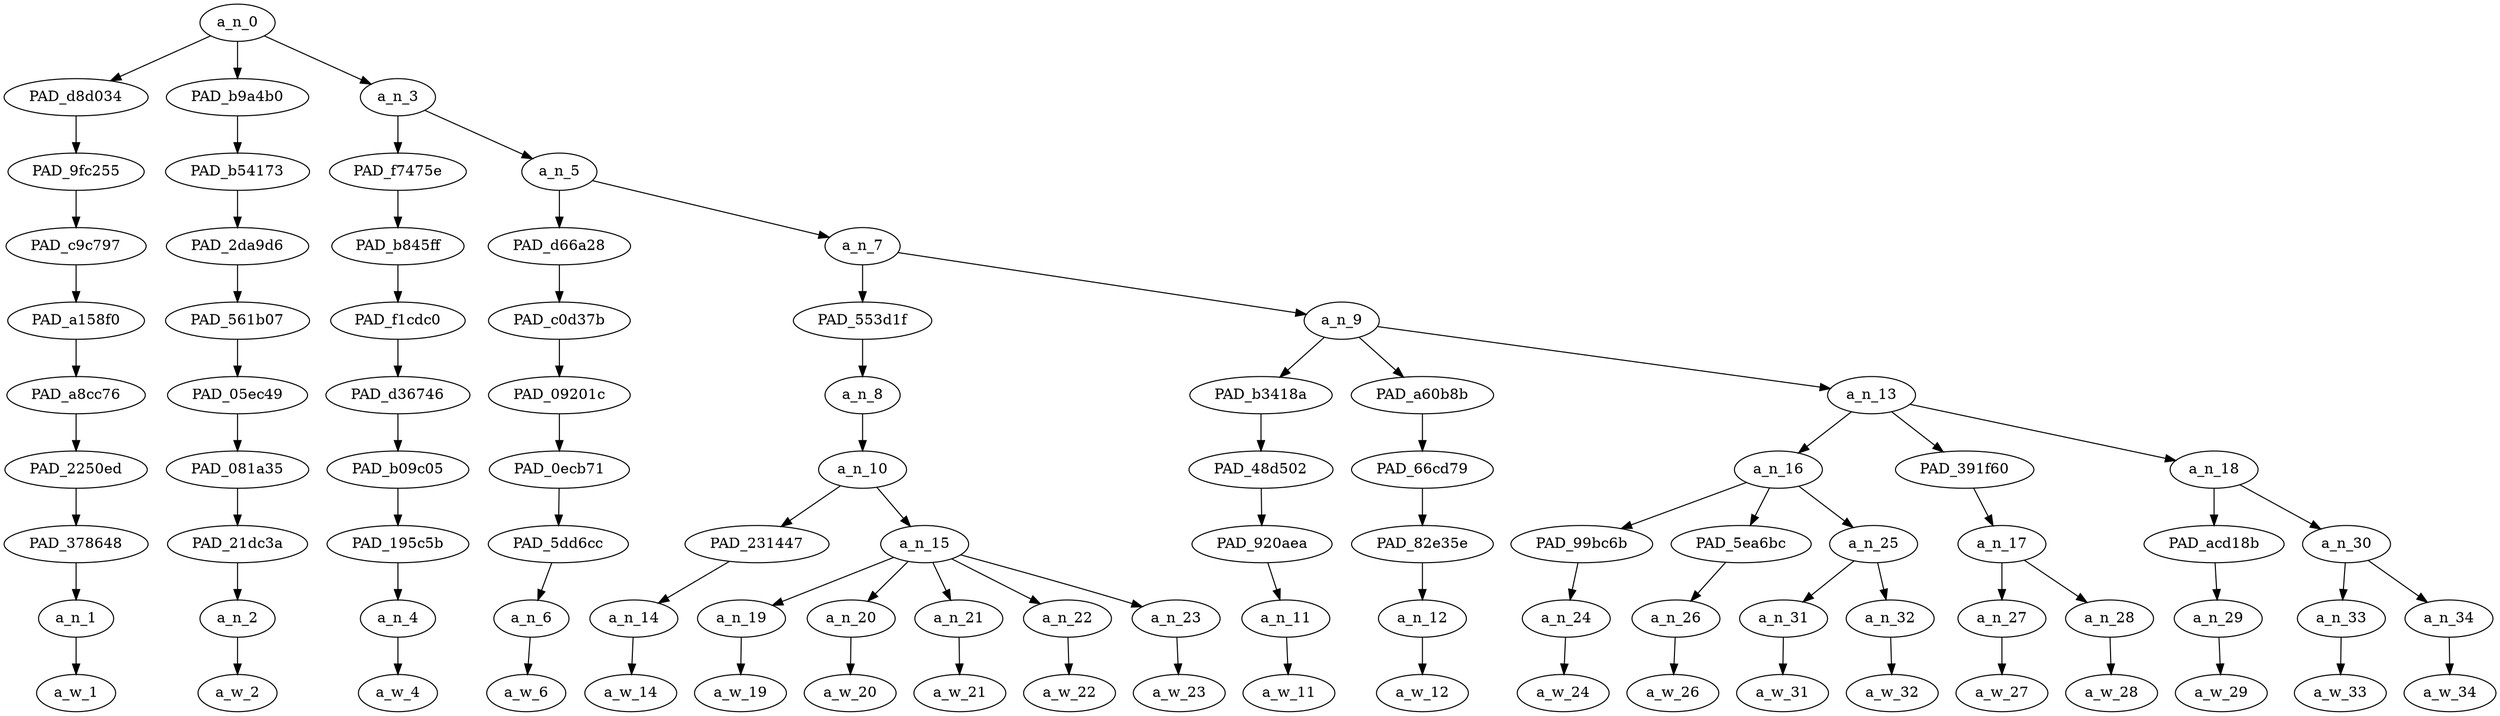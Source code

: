 strict digraph "" {
	a_n_0	[div_dir=1,
		index=0,
		level=9,
		pos="1.6631944444444444,9!",
		text_span="[0, 1, 2, 3, 4, 5, 6, 7, 8, 9, 10, 11, 12, 13, 14, 15, 16, 17, 18, 19, 20]",
		value=1.00000000];
	PAD_d8d034	[div_dir=1,
		index=0,
		level=8,
		pos="0.0,8!",
		text_span="[0]",
		value=0.03382344];
	a_n_0 -> PAD_d8d034;
	PAD_b9a4b0	[div_dir=-1,
		index=1,
		level=8,
		pos="1.0,8!",
		text_span="[1]",
		value=0.02035536];
	a_n_0 -> PAD_b9a4b0;
	a_n_3	[div_dir=1,
		index=2,
		level=8,
		pos="3.989583333333333,8!",
		text_span="[2, 3, 4, 5, 6, 7, 8, 9, 10, 11, 12, 13, 14, 15, 16, 17, 18, 19, 20]",
		value=0.94512618];
	a_n_0 -> a_n_3;
	PAD_9fc255	[div_dir=1,
		index=0,
		level=7,
		pos="0.0,7!",
		text_span="[0]",
		value=0.03382344];
	PAD_d8d034 -> PAD_9fc255;
	PAD_c9c797	[div_dir=1,
		index=0,
		level=6,
		pos="0.0,6!",
		text_span="[0]",
		value=0.03382344];
	PAD_9fc255 -> PAD_c9c797;
	PAD_a158f0	[div_dir=1,
		index=0,
		level=5,
		pos="0.0,5!",
		text_span="[0]",
		value=0.03382344];
	PAD_c9c797 -> PAD_a158f0;
	PAD_a8cc76	[div_dir=1,
		index=0,
		level=4,
		pos="0.0,4!",
		text_span="[0]",
		value=0.03382344];
	PAD_a158f0 -> PAD_a8cc76;
	PAD_2250ed	[div_dir=1,
		index=0,
		level=3,
		pos="0.0,3!",
		text_span="[0]",
		value=0.03382344];
	PAD_a8cc76 -> PAD_2250ed;
	PAD_378648	[div_dir=1,
		index=0,
		level=2,
		pos="0.0,2!",
		text_span="[0]",
		value=0.03382344];
	PAD_2250ed -> PAD_378648;
	a_n_1	[div_dir=1,
		index=0,
		level=1,
		pos="0.0,1!",
		text_span="[0]",
		value=0.03382344];
	PAD_378648 -> a_n_1;
	a_w_1	[div_dir=0,
		index=0,
		level=0,
		pos="0,0!",
		text_span="[0]",
		value=so];
	a_n_1 -> a_w_1;
	PAD_b54173	[div_dir=-1,
		index=1,
		level=7,
		pos="1.0,7!",
		text_span="[1]",
		value=0.02035536];
	PAD_b9a4b0 -> PAD_b54173;
	PAD_2da9d6	[div_dir=-1,
		index=1,
		level=6,
		pos="1.0,6!",
		text_span="[1]",
		value=0.02035536];
	PAD_b54173 -> PAD_2da9d6;
	PAD_561b07	[div_dir=-1,
		index=1,
		level=5,
		pos="1.0,5!",
		text_span="[1]",
		value=0.02035536];
	PAD_2da9d6 -> PAD_561b07;
	PAD_05ec49	[div_dir=-1,
		index=1,
		level=4,
		pos="1.0,4!",
		text_span="[1]",
		value=0.02035536];
	PAD_561b07 -> PAD_05ec49;
	PAD_081a35	[div_dir=-1,
		index=1,
		level=3,
		pos="1.0,3!",
		text_span="[1]",
		value=0.02035536];
	PAD_05ec49 -> PAD_081a35;
	PAD_21dc3a	[div_dir=-1,
		index=1,
		level=2,
		pos="1.0,2!",
		text_span="[1]",
		value=0.02035536];
	PAD_081a35 -> PAD_21dc3a;
	a_n_2	[div_dir=-1,
		index=1,
		level=1,
		pos="1.0,1!",
		text_span="[1]",
		value=0.02035536];
	PAD_21dc3a -> a_n_2;
	a_w_2	[div_dir=0,
		index=1,
		level=0,
		pos="1,0!",
		text_span="[1]",
		value=it];
	a_n_2 -> a_w_2;
	PAD_f7475e	[div_dir=-1,
		index=2,
		level=7,
		pos="2.0,7!",
		text_span="[2]",
		value=0.02418750];
	a_n_3 -> PAD_f7475e;
	a_n_5	[div_dir=1,
		index=3,
		level=7,
		pos="5.979166666666666,7!",
		text_span="[3, 4, 5, 6, 7, 8, 9, 10, 11, 12, 13, 14, 15, 16, 17, 18, 19, 20]",
		value=0.92026842];
	a_n_3 -> a_n_5;
	PAD_b845ff	[div_dir=-1,
		index=2,
		level=6,
		pos="2.0,6!",
		text_span="[2]",
		value=0.02418750];
	PAD_f7475e -> PAD_b845ff;
	PAD_f1cdc0	[div_dir=-1,
		index=2,
		level=5,
		pos="2.0,5!",
		text_span="[2]",
		value=0.02418750];
	PAD_b845ff -> PAD_f1cdc0;
	PAD_d36746	[div_dir=-1,
		index=2,
		level=4,
		pos="2.0,4!",
		text_span="[2]",
		value=0.02418750];
	PAD_f1cdc0 -> PAD_d36746;
	PAD_b09c05	[div_dir=-1,
		index=2,
		level=3,
		pos="2.0,3!",
		text_span="[2]",
		value=0.02418750];
	PAD_d36746 -> PAD_b09c05;
	PAD_195c5b	[div_dir=-1,
		index=2,
		level=2,
		pos="2.0,2!",
		text_span="[2]",
		value=0.02418750];
	PAD_b09c05 -> PAD_195c5b;
	a_n_4	[div_dir=-1,
		index=2,
		level=1,
		pos="2.0,1!",
		text_span="[2]",
		value=0.02418750];
	PAD_195c5b -> a_n_4;
	a_w_4	[div_dir=0,
		index=2,
		level=0,
		pos="2,0!",
		text_span="[2]",
		value=appears];
	a_n_4 -> a_w_4;
	PAD_d66a28	[div_dir=1,
		index=3,
		level=6,
		pos="3.0,6!",
		text_span="[3]",
		value=0.02146873];
	a_n_5 -> PAD_d66a28;
	a_n_7	[div_dir=1,
		index=4,
		level=6,
		pos="8.958333333333332,6!",
		text_span="[4, 5, 6, 7, 8, 9, 10, 11, 12, 13, 14, 15, 16, 17, 18, 19, 20]",
		value=0.89810410];
	a_n_5 -> a_n_7;
	PAD_c0d37b	[div_dir=1,
		index=3,
		level=5,
		pos="3.0,5!",
		text_span="[3]",
		value=0.02146873];
	PAD_d66a28 -> PAD_c0d37b;
	PAD_09201c	[div_dir=1,
		index=3,
		level=4,
		pos="3.0,4!",
		text_span="[3]",
		value=0.02146873];
	PAD_c0d37b -> PAD_09201c;
	PAD_0ecb71	[div_dir=1,
		index=3,
		level=3,
		pos="3.0,3!",
		text_span="[3]",
		value=0.02146873];
	PAD_09201c -> PAD_0ecb71;
	PAD_5dd6cc	[div_dir=1,
		index=3,
		level=2,
		pos="3.0,2!",
		text_span="[3]",
		value=0.02146873];
	PAD_0ecb71 -> PAD_5dd6cc;
	a_n_6	[div_dir=1,
		index=3,
		level=1,
		pos="3.0,1!",
		text_span="[3]",
		value=0.02146873];
	PAD_5dd6cc -> a_n_6;
	a_w_6	[div_dir=0,
		index=3,
		level=0,
		pos="3,0!",
		text_span="[3]",
		value=that];
	a_n_6 -> a_w_6;
	PAD_553d1f	[div_dir=1,
		index=4,
		level=5,
		pos="5.5,5!",
		text_span="[4, 5, 6, 7, 8, 9]",
		value=0.21945023];
	a_n_7 -> PAD_553d1f;
	a_n_9	[div_dir=1,
		index=5,
		level=5,
		pos="12.416666666666666,5!",
		text_span="[10, 11, 12, 13, 14, 15, 16, 17, 18, 19, 20]",
		value=0.67796176];
	a_n_7 -> a_n_9;
	a_n_8	[div_dir=1,
		index=4,
		level=4,
		pos="5.5,4!",
		text_span="[4, 5, 6, 7, 8, 9]",
		value=0.21945023];
	PAD_553d1f -> a_n_8;
	a_n_10	[div_dir=1,
		index=4,
		level=3,
		pos="5.5,3!",
		text_span="[4, 5, 6, 7, 8, 9]",
		value=0.21926791];
	a_n_8 -> a_n_10;
	PAD_231447	[div_dir=-1,
		index=4,
		level=2,
		pos="4.0,2!",
		text_span="[4]",
		value=0.02154528];
	a_n_10 -> PAD_231447;
	a_n_15	[div_dir=1,
		index=5,
		level=2,
		pos="7.0,2!",
		text_span="[5, 6, 7, 8, 9]",
		value=0.19754031];
	a_n_10 -> a_n_15;
	a_n_14	[div_dir=-1,
		index=4,
		level=1,
		pos="4.0,1!",
		text_span="[4]",
		value=0.02154528];
	PAD_231447 -> a_n_14;
	a_w_14	[div_dir=0,
		index=4,
		level=0,
		pos="4,0!",
		text_span="[4]",
		value=being];
	a_n_14 -> a_w_14;
	a_n_19	[div_dir=1,
		index=5,
		level=1,
		pos="5.0,1!",
		text_span="[5]",
		value=0.02191727];
	a_n_15 -> a_n_19;
	a_n_20	[div_dir=1,
		index=6,
		level=1,
		pos="6.0,1!",
		text_span="[6]",
		value=0.03300907];
	a_n_15 -> a_n_20;
	a_n_21	[div_dir=1,
		index=7,
		level=1,
		pos="7.0,1!",
		text_span="[7]",
		value=0.03900400];
	a_n_15 -> a_n_21;
	a_n_22	[div_dir=1,
		index=8,
		level=1,
		pos="8.0,1!",
		text_span="[8]",
		value=0.06533805];
	a_n_15 -> a_n_22;
	a_n_23	[div_dir=1,
		index=9,
		level=1,
		pos="9.0,1!",
		text_span="[9]",
		value=0.03802034];
	a_n_15 -> a_n_23;
	a_w_19	[div_dir=0,
		index=5,
		level=0,
		pos="5,0!",
		text_span="[5]",
		value=the];
	a_n_19 -> a_w_19;
	a_w_20	[div_dir=0,
		index=6,
		level=0,
		pos="6,0!",
		text_span="[6]",
		value=younger];
	a_n_20 -> a_w_20;
	a_w_21	[div_dir=0,
		index=7,
		level=0,
		pos="7,0!",
		text_span="[7]",
		value=royal];
	a_n_21 -> a_w_21;
	a_w_22	[div_dir=0,
		index=8,
		level=0,
		pos="8,0!",
		text_span="[8]",
		value=lizard];
	a_n_22 -> a_w_22;
	a_w_23	[div_dir=0,
		index=9,
		level=0,
		pos="9,0!",
		text_span="[9]",
		value=bro];
	a_n_23 -> a_w_23;
	PAD_b3418a	[div_dir=-1,
		index=5,
		level=4,
		pos="10.0,4!",
		text_span="[10]",
		value=0.03700379];
	a_n_9 -> PAD_b3418a;
	PAD_a60b8b	[div_dir=1,
		index=6,
		level=4,
		pos="11.0,4!",
		text_span="[11]",
		value=0.03261541];
	a_n_9 -> PAD_a60b8b;
	a_n_13	[div_dir=1,
		index=7,
		level=4,
		pos="16.25,4!",
		text_span="[12, 13, 14, 15, 16, 17, 18, 19, 20]",
		value=0.60762952];
	a_n_9 -> a_n_13;
	PAD_48d502	[div_dir=-1,
		index=5,
		level=3,
		pos="10.0,3!",
		text_span="[10]",
		value=0.03700379];
	PAD_b3418a -> PAD_48d502;
	PAD_920aea	[div_dir=-1,
		index=6,
		level=2,
		pos="10.0,2!",
		text_span="[10]",
		value=0.03700379];
	PAD_48d502 -> PAD_920aea;
	a_n_11	[div_dir=-1,
		index=10,
		level=1,
		pos="10.0,1!",
		text_span="[10]",
		value=0.03700379];
	PAD_920aea -> a_n_11;
	a_w_11	[div_dir=0,
		index=10,
		level=0,
		pos="10,0!",
		text_span="[10]",
		value=beds];
	a_n_11 -> a_w_11;
	PAD_66cd79	[div_dir=1,
		index=6,
		level=3,
		pos="11.0,3!",
		text_span="[11]",
		value=0.03261541];
	PAD_a60b8b -> PAD_66cd79;
	PAD_82e35e	[div_dir=1,
		index=7,
		level=2,
		pos="11.0,2!",
		text_span="[11]",
		value=0.03261541];
	PAD_66cd79 -> PAD_82e35e;
	a_n_12	[div_dir=1,
		index=11,
		level=1,
		pos="11.0,1!",
		text_span="[11]",
		value=0.03261541];
	PAD_82e35e -> a_n_12;
	a_w_12	[div_dir=0,
		index=11,
		level=0,
		pos="11,0!",
		text_span="[11]",
		value=you];
	a_n_12 -> a_w_12;
	a_n_16	[div_dir=1,
		index=7,
		level=3,
		pos="13.5,3!",
		text_span="[12, 13, 14, 15]",
		value=0.38716456];
	a_n_13 -> a_n_16;
	PAD_391f60	[div_dir=1,
		index=8,
		level=3,
		pos="16.5,3!",
		text_span="[16, 17]",
		value=0.05793642];
	a_n_13 -> PAD_391f60;
	a_n_18	[div_dir=1,
		index=9,
		level=3,
		pos="18.75,3!",
		text_span="[18, 19, 20]",
		value=0.16179831];
	a_n_13 -> a_n_18;
	PAD_99bc6b	[div_dir=1,
		index=8,
		level=2,
		pos="12.0,2!",
		text_span="[12]",
		value=0.02493706];
	a_n_16 -> PAD_99bc6b;
	PAD_5ea6bc	[div_dir=1,
		index=10,
		level=2,
		pos="15.0,2!",
		text_span="[15]",
		value=0.25647814];
	a_n_16 -> PAD_5ea6bc;
	a_n_25	[div_dir=1,
		index=9,
		level=2,
		pos="13.5,2!",
		text_span="[13, 14]",
		value=0.10505614];
	a_n_16 -> a_n_25;
	a_n_24	[div_dir=1,
		index=12,
		level=1,
		pos="12.0,1!",
		text_span="[12]",
		value=0.02493706];
	PAD_99bc6b -> a_n_24;
	a_w_24	[div_dir=0,
		index=12,
		level=0,
		pos="12,0!",
		text_span="[12]",
		value=a];
	a_n_24 -> a_w_24;
	a_n_26	[div_dir=1,
		index=15,
		level=1,
		pos="15.0,1!",
		text_span="[15]",
		value=0.25647814];
	PAD_5ea6bc -> a_n_26;
	a_w_26	[div_dir=0,
		index=15,
		level=0,
		pos="15,0!",
		text_span="[15]",
		value=mudslime];
	a_n_26 -> a_w_26;
	a_n_31	[div_dir=1,
		index=13,
		level=1,
		pos="13.0,1!",
		text_span="[13]",
		value=0.04733294];
	a_n_25 -> a_n_31;
	a_n_32	[div_dir=1,
		index=14,
		level=1,
		pos="14.0,1!",
		text_span="[14]",
		value=0.05768868];
	a_n_25 -> a_n_32;
	a_w_31	[div_dir=0,
		index=13,
		level=0,
		pos="13,0!",
		text_span="[13]",
		value="<number>"];
	a_n_31 -> a_w_31;
	a_w_32	[div_dir=0,
		index=14,
		level=0,
		pos="14,0!",
		text_span="[14]",
		value="<number>1"];
	a_n_32 -> a_w_32;
	a_n_17	[div_dir=1,
		index=11,
		level=2,
		pos="16.5,2!",
		text_span="[16, 17]",
		value=0.05793642];
	PAD_391f60 -> a_n_17;
	a_n_27	[div_dir=1,
		index=16,
		level=1,
		pos="16.0,1!",
		text_span="[16]",
		value=0.03171373];
	a_n_17 -> a_n_27;
	a_n_28	[div_dir=1,
		index=17,
		level=1,
		pos="17.0,1!",
		text_span="[17]",
		value=0.02608220];
	a_n_17 -> a_n_28;
	a_w_27	[div_dir=0,
		index=16,
		level=0,
		pos="16,0!",
		text_span="[16]",
		value=these];
	a_n_27 -> a_w_27;
	a_w_28	[div_dir=0,
		index=17,
		level=0,
		pos="17,0!",
		text_span="[17]",
		value=days];
	a_n_28 -> a_w_28;
	PAD_acd18b	[div_dir=1,
		index=12,
		level=2,
		pos="18.0,2!",
		text_span="[18]",
		value=0.02429253];
	a_n_18 -> PAD_acd18b;
	a_n_30	[div_dir=1,
		index=13,
		level=2,
		pos="19.5,2!",
		text_span="[19, 20]",
		value=0.13715375];
	a_n_18 -> a_n_30;
	a_n_29	[div_dir=1,
		index=18,
		level=1,
		pos="18.0,1!",
		text_span="[18]",
		value=0.02429253];
	PAD_acd18b -> a_n_29;
	a_w_29	[div_dir=0,
		index=18,
		level=0,
		pos="18,0!",
		text_span="[18]",
		value=what];
	a_n_29 -> a_w_29;
	a_n_33	[div_dir=-1,
		index=19,
		level=1,
		pos="19.0,1!",
		text_span="[19]",
		value=0.02480692];
	a_n_30 -> a_n_33;
	a_n_34	[div_dir=1,
		index=20,
		level=1,
		pos="20.0,1!",
		text_span="[20]",
		value=0.11200537];
	a_n_30 -> a_n_34;
	a_w_33	[div_dir=0,
		index=19,
		level=0,
		pos="19,0!",
		text_span="[19]",
		value=a1];
	a_n_33 -> a_w_33;
	a_w_34	[div_dir=0,
		index=20,
		level=0,
		pos="20,0!",
		text_span="[20]",
		value=ripoff];
	a_n_34 -> a_w_34;
}
